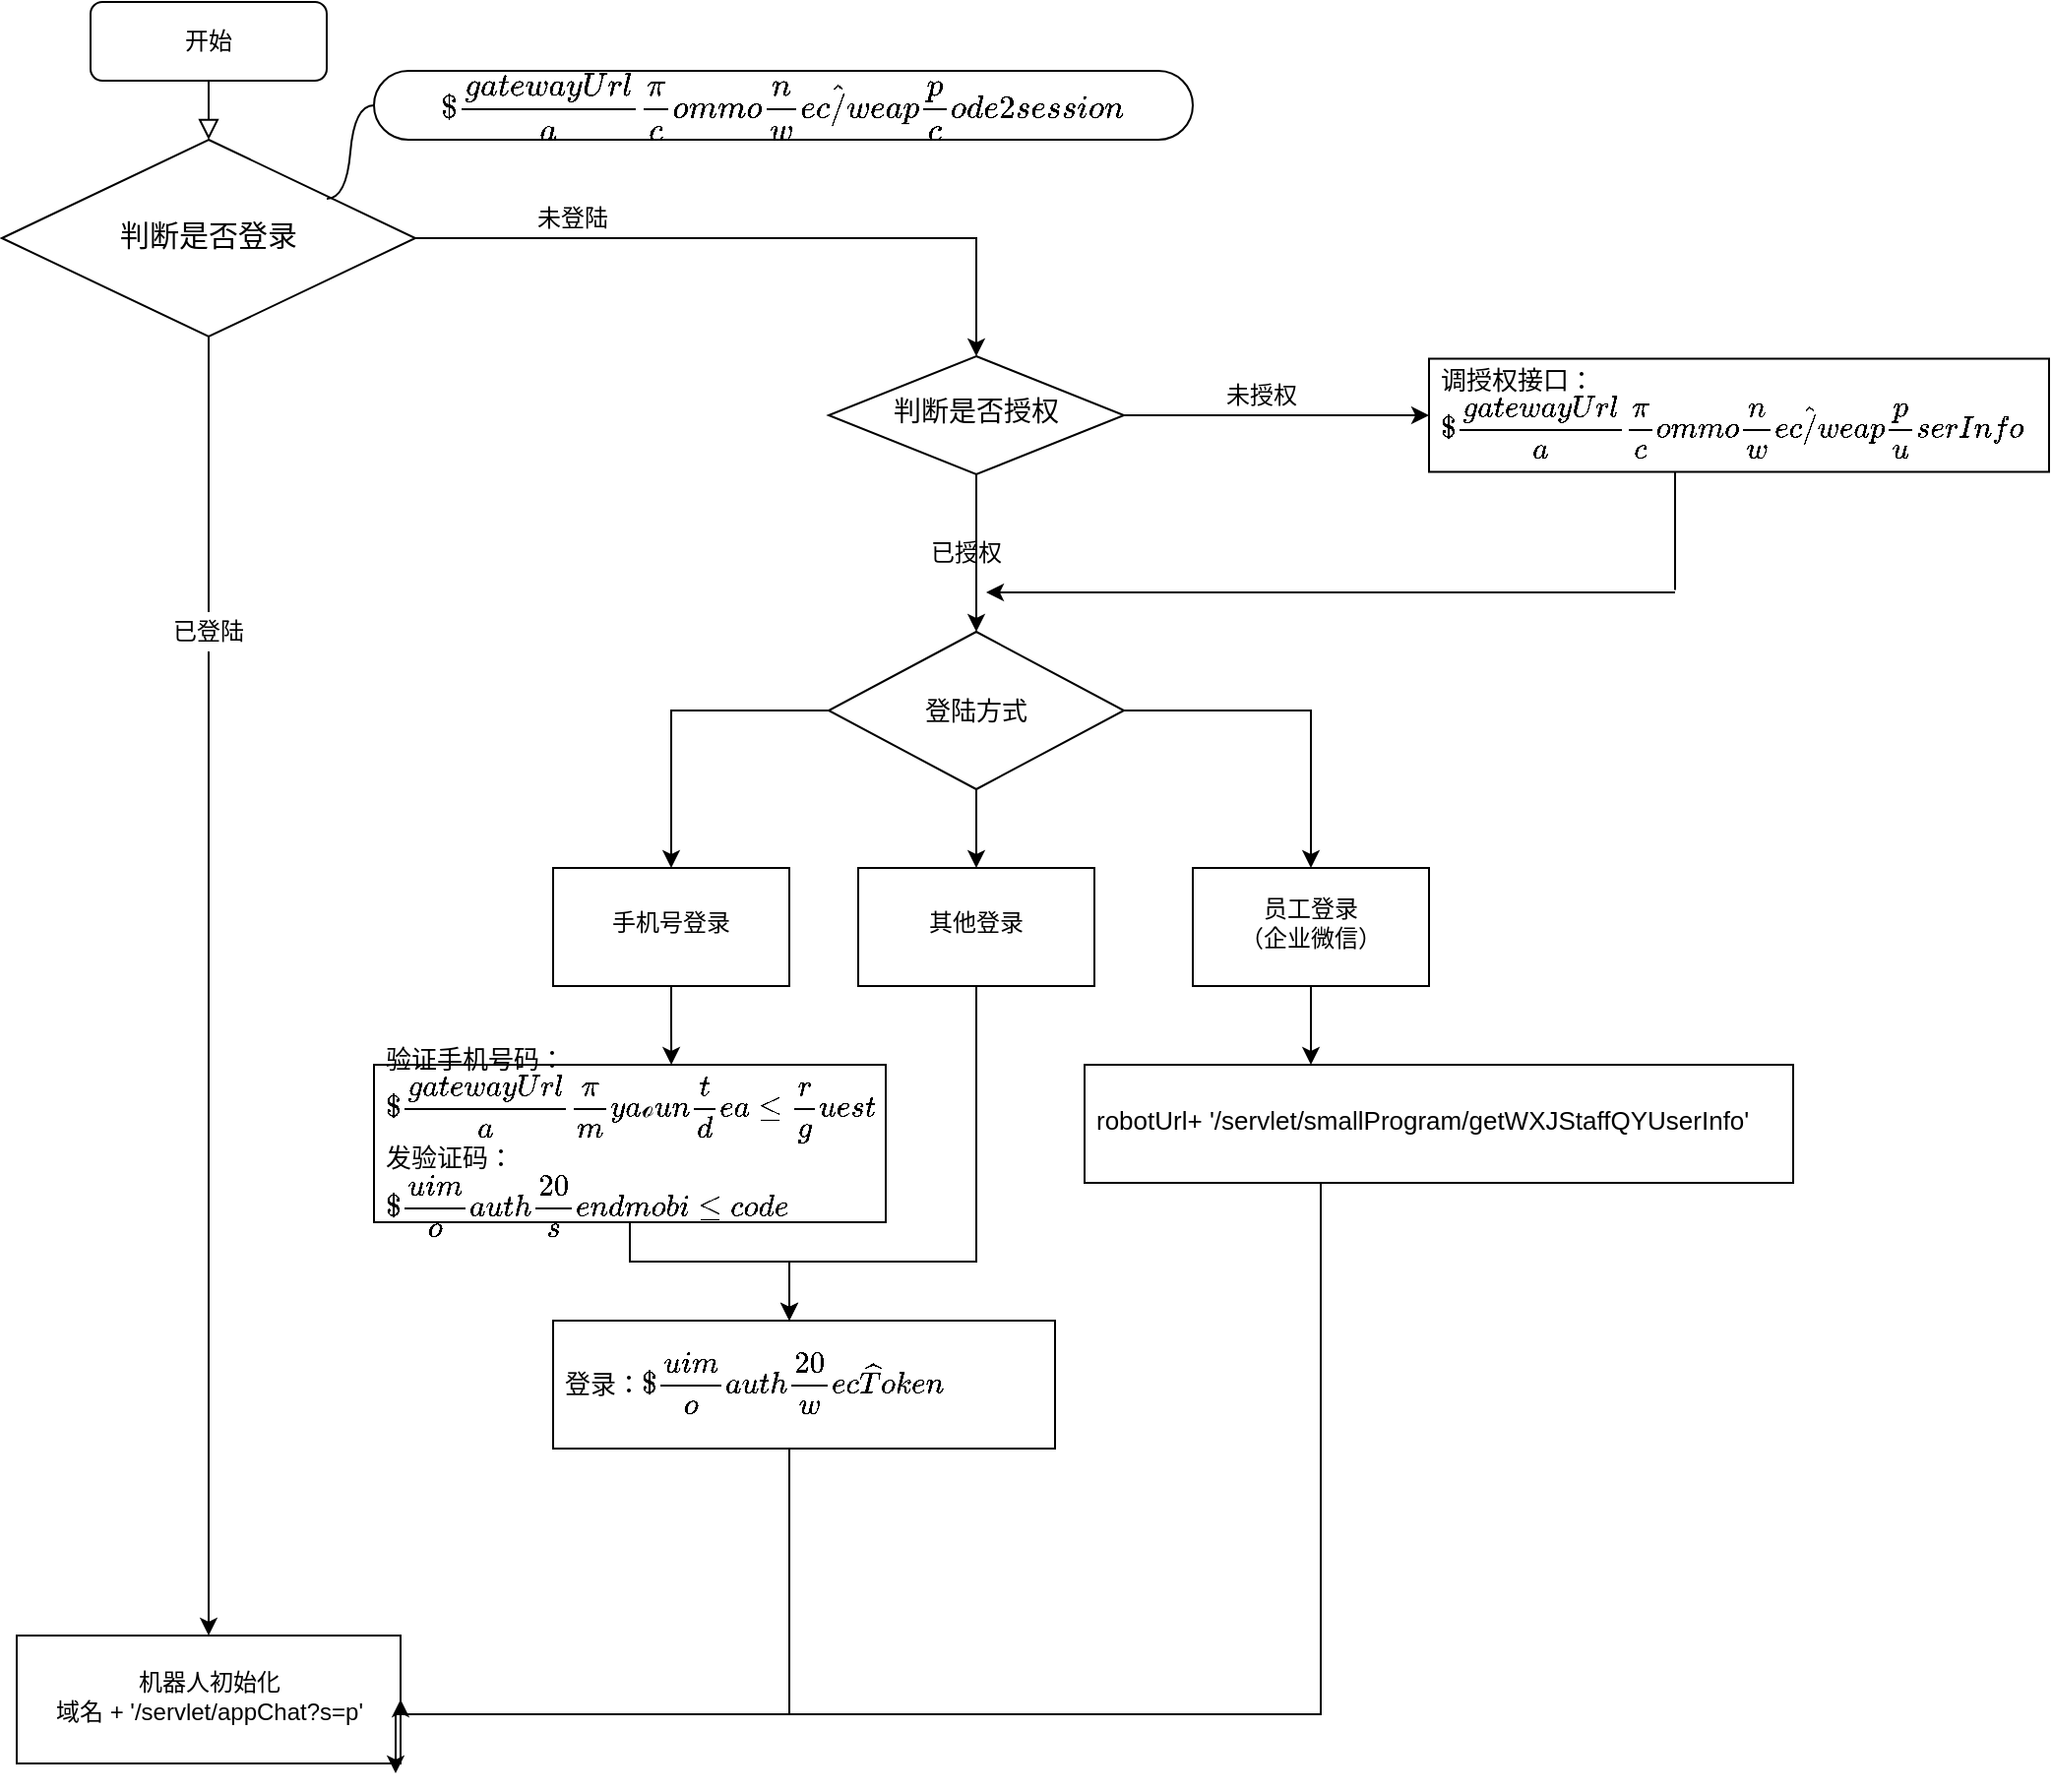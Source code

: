 <mxfile version="14.7.6" type="github">
  <diagram id="C5RBs43oDa-KdzZeNtuy" name="Page-1">
    <mxGraphModel dx="942" dy="676" grid="1" gridSize="10" guides="1" tooltips="1" connect="1" arrows="1" fold="1" page="1" pageScale="1" pageWidth="827" pageHeight="1169" math="0" shadow="0">
      <root>
        <mxCell id="WIyWlLk6GJQsqaUBKTNV-0" />
        <mxCell id="WIyWlLk6GJQsqaUBKTNV-1" parent="WIyWlLk6GJQsqaUBKTNV-0" />
        <mxCell id="WIyWlLk6GJQsqaUBKTNV-2" value="" style="rounded=0;html=1;jettySize=auto;orthogonalLoop=1;fontSize=11;endArrow=block;endFill=0;endSize=8;strokeWidth=1;shadow=0;labelBackgroundColor=none;edgeStyle=orthogonalEdgeStyle;" parent="WIyWlLk6GJQsqaUBKTNV-1" source="WIyWlLk6GJQsqaUBKTNV-3" target="WIyWlLk6GJQsqaUBKTNV-6" edge="1">
          <mxGeometry relative="1" as="geometry" />
        </mxCell>
        <mxCell id="WIyWlLk6GJQsqaUBKTNV-3" value="开始" style="rounded=1;whiteSpace=wrap;html=1;fontSize=12;glass=0;strokeWidth=1;shadow=0;" parent="WIyWlLk6GJQsqaUBKTNV-1" vertex="1">
          <mxGeometry x="95" y="30" width="120" height="40" as="geometry" />
        </mxCell>
        <mxCell id="N0uCZhorZuON398wcutJ-13" value="" style="edgeStyle=orthogonalEdgeStyle;rounded=0;orthogonalLoop=1;jettySize=auto;html=1;startArrow=none;" edge="1" parent="WIyWlLk6GJQsqaUBKTNV-1" source="N0uCZhorZuON398wcutJ-9" target="N0uCZhorZuON398wcutJ-12">
          <mxGeometry relative="1" as="geometry" />
        </mxCell>
        <mxCell id="N0uCZhorZuON398wcutJ-19" value="" style="edgeStyle=orthogonalEdgeStyle;rounded=0;orthogonalLoop=1;jettySize=auto;html=1;" edge="1" parent="WIyWlLk6GJQsqaUBKTNV-1" source="WIyWlLk6GJQsqaUBKTNV-6" target="N0uCZhorZuON398wcutJ-18">
          <mxGeometry relative="1" as="geometry" />
        </mxCell>
        <mxCell id="WIyWlLk6GJQsqaUBKTNV-6" value="&lt;font style=&quot;font-size: 15px&quot;&gt;判断是否登录&lt;br&gt;&lt;/font&gt;" style="rhombus;whiteSpace=wrap;html=1;shadow=0;fontFamily=Helvetica;fontSize=12;align=center;strokeWidth=1;spacing=6;spacingTop=-4;" parent="WIyWlLk6GJQsqaUBKTNV-1" vertex="1">
          <mxGeometry x="50" y="100" width="210" height="100" as="geometry" />
        </mxCell>
        <mxCell id="N0uCZhorZuON398wcutJ-1" value="&lt;font style=&quot;font-size: 14px&quot;&gt;`${gatewayUrl}/api/common/wechat/weapp/code2session`&lt;/font&gt;" style="whiteSpace=wrap;html=1;rounded=1;arcSize=50;align=center;verticalAlign=middle;strokeWidth=1;autosize=1;spacing=4;treeFolding=1;treeMoving=1;newEdgeStyle={&quot;edgeStyle&quot;:&quot;entityRelationEdgeStyle&quot;,&quot;startArrow&quot;:&quot;none&quot;,&quot;endArrow&quot;:&quot;none&quot;,&quot;segment&quot;:10,&quot;curved&quot;:1};" vertex="1" parent="WIyWlLk6GJQsqaUBKTNV-1">
          <mxGeometry x="239" y="65" width="416" height="35" as="geometry" />
        </mxCell>
        <mxCell id="N0uCZhorZuON398wcutJ-2" value="" style="edgeStyle=entityRelationEdgeStyle;startArrow=none;endArrow=none;segment=10;curved=1;" edge="1" target="N0uCZhorZuON398wcutJ-1" parent="WIyWlLk6GJQsqaUBKTNV-1">
          <mxGeometry relative="1" as="geometry">
            <mxPoint x="215" y="130" as="sourcePoint" />
          </mxGeometry>
        </mxCell>
        <mxCell id="N0uCZhorZuON398wcutJ-12" value="机器人初始化&lt;br&gt;域名 + &#39;/servlet/appChat?s=p&#39;" style="whiteSpace=wrap;html=1;shadow=0;strokeWidth=1;spacing=6;spacingTop=-4;" vertex="1" parent="WIyWlLk6GJQsqaUBKTNV-1">
          <mxGeometry x="57.5" y="860" width="195" height="65" as="geometry" />
        </mxCell>
        <mxCell id="N0uCZhorZuON398wcutJ-9" value="已登陆" style="text;html=1;strokeColor=none;fillColor=none;align=center;verticalAlign=middle;whiteSpace=wrap;rounded=0;" vertex="1" parent="WIyWlLk6GJQsqaUBKTNV-1">
          <mxGeometry x="135" y="340" width="40" height="20" as="geometry" />
        </mxCell>
        <mxCell id="N0uCZhorZuON398wcutJ-14" value="" style="edgeStyle=orthogonalEdgeStyle;rounded=0;orthogonalLoop=1;jettySize=auto;html=1;endArrow=none;" edge="1" parent="WIyWlLk6GJQsqaUBKTNV-1" source="WIyWlLk6GJQsqaUBKTNV-6" target="N0uCZhorZuON398wcutJ-9">
          <mxGeometry relative="1" as="geometry">
            <mxPoint x="155" y="200" as="sourcePoint" />
            <mxPoint x="155" y="300" as="targetPoint" />
          </mxGeometry>
        </mxCell>
        <mxCell id="N0uCZhorZuON398wcutJ-24" value="" style="edgeStyle=orthogonalEdgeStyle;rounded=0;orthogonalLoop=1;jettySize=auto;html=1;" edge="1" parent="WIyWlLk6GJQsqaUBKTNV-1" source="N0uCZhorZuON398wcutJ-18" target="N0uCZhorZuON398wcutJ-23">
          <mxGeometry relative="1" as="geometry" />
        </mxCell>
        <mxCell id="N0uCZhorZuON398wcutJ-85" style="edgeStyle=orthogonalEdgeStyle;rounded=0;orthogonalLoop=1;jettySize=auto;html=1;entryX=0.5;entryY=0;entryDx=0;entryDy=0;fontSize=13;" edge="1" parent="WIyWlLk6GJQsqaUBKTNV-1" source="N0uCZhorZuON398wcutJ-18" target="N0uCZhorZuON398wcutJ-84">
          <mxGeometry relative="1" as="geometry" />
        </mxCell>
        <mxCell id="N0uCZhorZuON398wcutJ-18" value="&lt;font style=&quot;font-size: 14px&quot;&gt;判断是否授权&lt;br&gt;&lt;/font&gt;" style="rhombus;whiteSpace=wrap;html=1;shadow=0;fontFamily=Helvetica;fontSize=12;align=center;strokeWidth=1;spacing=6;spacingTop=-4;" vertex="1" parent="WIyWlLk6GJQsqaUBKTNV-1">
          <mxGeometry x="470" y="210" width="150" height="60" as="geometry" />
        </mxCell>
        <mxCell id="N0uCZhorZuON398wcutJ-20" value="未登陆" style="text;html=1;strokeColor=none;fillColor=none;align=center;verticalAlign=middle;whiteSpace=wrap;rounded=0;" vertex="1" parent="WIyWlLk6GJQsqaUBKTNV-1">
          <mxGeometry x="320" y="130" width="40" height="20" as="geometry" />
        </mxCell>
        <mxCell id="N0uCZhorZuON398wcutJ-23" value="调授权接口：&lt;br&gt;`${gatewayUrl}/api/common/wechat/weapp/userInfo`" style="whiteSpace=wrap;html=1;shadow=0;strokeWidth=1;spacing=6;spacingTop=-4;fontSize=13;align=left;" vertex="1" parent="WIyWlLk6GJQsqaUBKTNV-1">
          <mxGeometry x="775" y="211.25" width="315" height="57.5" as="geometry" />
        </mxCell>
        <mxCell id="N0uCZhorZuON398wcutJ-25" value="未授权" style="text;html=1;strokeColor=none;fillColor=none;align=center;verticalAlign=middle;whiteSpace=wrap;rounded=0;" vertex="1" parent="WIyWlLk6GJQsqaUBKTNV-1">
          <mxGeometry x="670" y="220" width="40" height="20" as="geometry" />
        </mxCell>
        <mxCell id="N0uCZhorZuON398wcutJ-26" value="已授权" style="text;html=1;strokeColor=none;fillColor=none;align=center;verticalAlign=middle;whiteSpace=wrap;rounded=0;" vertex="1" parent="WIyWlLk6GJQsqaUBKTNV-1">
          <mxGeometry x="520" y="300" width="40" height="20" as="geometry" />
        </mxCell>
        <mxCell id="N0uCZhorZuON398wcutJ-103" style="edgeStyle=orthogonalEdgeStyle;rounded=0;orthogonalLoop=1;jettySize=auto;html=1;fontSize=13;" edge="1" parent="WIyWlLk6GJQsqaUBKTNV-1" source="N0uCZhorZuON398wcutJ-29">
          <mxGeometry relative="1" as="geometry">
            <mxPoint x="250" y="930" as="targetPoint" />
            <Array as="points">
              <mxPoint x="450" y="900" />
              <mxPoint x="250" y="900" />
            </Array>
          </mxGeometry>
        </mxCell>
        <mxCell id="N0uCZhorZuON398wcutJ-29" value="登录：`${uim}/oauth20/wechatToken`" style="html=1;shadow=0;strokeWidth=1;spacing=6;spacingTop=-4;fontSize=13;align=left;whiteSpace=wrap;" vertex="1" parent="WIyWlLk6GJQsqaUBKTNV-1">
          <mxGeometry x="330" y="700" width="255" height="65" as="geometry" />
        </mxCell>
        <mxCell id="N0uCZhorZuON398wcutJ-92" style="edgeStyle=orthogonalEdgeStyle;rounded=0;orthogonalLoop=1;jettySize=auto;html=1;entryX=0.581;entryY=0;entryDx=0;entryDy=0;entryPerimeter=0;fontSize=13;" edge="1" parent="WIyWlLk6GJQsqaUBKTNV-1" source="N0uCZhorZuON398wcutJ-32" target="N0uCZhorZuON398wcutJ-72">
          <mxGeometry relative="1" as="geometry" />
        </mxCell>
        <mxCell id="N0uCZhorZuON398wcutJ-32" value="手机号登录&lt;br&gt;" style="whiteSpace=wrap;html=1;shadow=0;strokeWidth=1;spacing=6;spacingTop=-4;" vertex="1" parent="WIyWlLk6GJQsqaUBKTNV-1">
          <mxGeometry x="330" y="470" width="120" height="60" as="geometry" />
        </mxCell>
        <mxCell id="N0uCZhorZuON398wcutJ-45" value="" style="endArrow=classic;html=1;fontSize=13;" edge="1" parent="WIyWlLk6GJQsqaUBKTNV-1">
          <mxGeometry width="50" height="50" relative="1" as="geometry">
            <mxPoint x="900" y="330" as="sourcePoint" />
            <mxPoint x="550" y="330" as="targetPoint" />
          </mxGeometry>
        </mxCell>
        <mxCell id="N0uCZhorZuON398wcutJ-49" value="" style="endArrow=none;html=1;fontSize=13;" edge="1" parent="WIyWlLk6GJQsqaUBKTNV-1">
          <mxGeometry width="50" height="50" relative="1" as="geometry">
            <mxPoint x="900" y="328.75" as="sourcePoint" />
            <mxPoint x="900" y="268.75" as="targetPoint" />
            <Array as="points" />
          </mxGeometry>
        </mxCell>
        <mxCell id="N0uCZhorZuON398wcutJ-94" style="edgeStyle=orthogonalEdgeStyle;rounded=0;orthogonalLoop=1;jettySize=auto;html=1;fontSize=13;" edge="1" parent="WIyWlLk6GJQsqaUBKTNV-1" source="N0uCZhorZuON398wcutJ-54">
          <mxGeometry relative="1" as="geometry">
            <mxPoint x="715" y="570" as="targetPoint" />
          </mxGeometry>
        </mxCell>
        <mxCell id="N0uCZhorZuON398wcutJ-54" value="员工登录&lt;br&gt;（企业微信）" style="whiteSpace=wrap;html=1;shadow=0;strokeWidth=1;spacing=6;spacingTop=-4;" vertex="1" parent="WIyWlLk6GJQsqaUBKTNV-1">
          <mxGeometry x="655" y="470" width="120" height="60" as="geometry" />
        </mxCell>
        <mxCell id="N0uCZhorZuON398wcutJ-96" style="edgeStyle=orthogonalEdgeStyle;rounded=0;orthogonalLoop=1;jettySize=auto;html=1;fontSize=13;" edge="1" parent="WIyWlLk6GJQsqaUBKTNV-1" source="N0uCZhorZuON398wcutJ-72">
          <mxGeometry relative="1" as="geometry">
            <mxPoint x="450" y="700" as="targetPoint" />
            <Array as="points">
              <mxPoint x="369" y="670" />
              <mxPoint x="450" y="670" />
              <mxPoint x="450" y="700" />
            </Array>
          </mxGeometry>
        </mxCell>
        <mxCell id="N0uCZhorZuON398wcutJ-72" value="验证手机号码：`${gatewayUrl}/api/myaccount/dealer/guest`&lt;br style=&quot;font-size: 13px&quot;&gt;发验证码：&lt;br&gt;`${uim}/oauth20/sendmobilecode`" style="html=1;shadow=0;strokeWidth=1;spacing=6;spacingTop=-4;fontSize=13;align=left;whiteSpace=wrap;" vertex="1" parent="WIyWlLk6GJQsqaUBKTNV-1">
          <mxGeometry x="239" y="570" width="260" height="80" as="geometry" />
        </mxCell>
        <mxCell id="N0uCZhorZuON398wcutJ-98" style="edgeStyle=orthogonalEdgeStyle;rounded=0;orthogonalLoop=1;jettySize=auto;html=1;entryX=1;entryY=0.5;entryDx=0;entryDy=0;fontSize=13;" edge="1" parent="WIyWlLk6GJQsqaUBKTNV-1" source="N0uCZhorZuON398wcutJ-77" target="N0uCZhorZuON398wcutJ-12">
          <mxGeometry relative="1" as="geometry">
            <Array as="points">
              <mxPoint x="720" y="900" />
              <mxPoint x="253" y="900" />
            </Array>
          </mxGeometry>
        </mxCell>
        <mxCell id="N0uCZhorZuON398wcutJ-77" value="robotUrl+ &#39;/servlet/smallProgram/getWXJStaffQYUserInfo&#39;" style="html=1;shadow=0;strokeWidth=1;spacing=6;spacingTop=-4;fontSize=13;align=left;whiteSpace=wrap;" vertex="1" parent="WIyWlLk6GJQsqaUBKTNV-1">
          <mxGeometry x="600" y="570" width="360" height="60" as="geometry" />
        </mxCell>
        <mxCell id="N0uCZhorZuON398wcutJ-86" style="edgeStyle=orthogonalEdgeStyle;rounded=0;orthogonalLoop=1;jettySize=auto;html=1;entryX=0.5;entryY=0;entryDx=0;entryDy=0;fontSize=13;" edge="1" parent="WIyWlLk6GJQsqaUBKTNV-1" source="N0uCZhorZuON398wcutJ-84" target="N0uCZhorZuON398wcutJ-32">
          <mxGeometry relative="1" as="geometry" />
        </mxCell>
        <mxCell id="N0uCZhorZuON398wcutJ-89" style="edgeStyle=orthogonalEdgeStyle;rounded=0;orthogonalLoop=1;jettySize=auto;html=1;entryX=0.5;entryY=0;entryDx=0;entryDy=0;fontSize=13;" edge="1" parent="WIyWlLk6GJQsqaUBKTNV-1" source="N0uCZhorZuON398wcutJ-84" target="N0uCZhorZuON398wcutJ-54">
          <mxGeometry relative="1" as="geometry" />
        </mxCell>
        <mxCell id="N0uCZhorZuON398wcutJ-90" style="edgeStyle=orthogonalEdgeStyle;rounded=0;orthogonalLoop=1;jettySize=auto;html=1;entryX=0.5;entryY=0;entryDx=0;entryDy=0;fontSize=13;" edge="1" parent="WIyWlLk6GJQsqaUBKTNV-1" source="N0uCZhorZuON398wcutJ-84" target="N0uCZhorZuON398wcutJ-87">
          <mxGeometry relative="1" as="geometry" />
        </mxCell>
        <mxCell id="N0uCZhorZuON398wcutJ-84" value="登陆方式" style="rhombus;whiteSpace=wrap;html=1;fontSize=13;align=center;" vertex="1" parent="WIyWlLk6GJQsqaUBKTNV-1">
          <mxGeometry x="470" y="350" width="150" height="80" as="geometry" />
        </mxCell>
        <mxCell id="N0uCZhorZuON398wcutJ-95" style="edgeStyle=orthogonalEdgeStyle;rounded=0;orthogonalLoop=1;jettySize=auto;html=1;fontSize=13;" edge="1" parent="WIyWlLk6GJQsqaUBKTNV-1" source="N0uCZhorZuON398wcutJ-87">
          <mxGeometry relative="1" as="geometry">
            <mxPoint x="450" y="700" as="targetPoint" />
            <Array as="points">
              <mxPoint x="545" y="670" />
              <mxPoint x="450" y="670" />
            </Array>
          </mxGeometry>
        </mxCell>
        <mxCell id="N0uCZhorZuON398wcutJ-87" value="其他登录" style="whiteSpace=wrap;html=1;shadow=0;strokeWidth=1;spacing=6;spacingTop=-4;" vertex="1" parent="WIyWlLk6GJQsqaUBKTNV-1">
          <mxGeometry x="485" y="470" width="120" height="60" as="geometry" />
        </mxCell>
      </root>
    </mxGraphModel>
  </diagram>
</mxfile>
